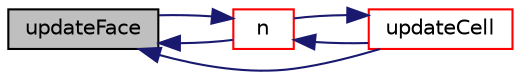 digraph "updateFace"
{
  bgcolor="transparent";
  edge [fontname="Helvetica",fontsize="10",labelfontname="Helvetica",labelfontsize="10"];
  node [fontname="Helvetica",fontsize="10",shape=record];
  rankdir="LR";
  Node1878 [label="updateFace",height=0.2,width=0.4,color="black", fillcolor="grey75", style="filled", fontcolor="black"];
  Node1878 -> Node1879 [dir="back",color="midnightblue",fontsize="10",style="solid",fontname="Helvetica"];
  Node1879 [label="n",height=0.2,width=0.4,color="red",URL="$a22233.html#ab24331228025b2f3342513002540803b"];
  Node1879 -> Node1883 [dir="back",color="midnightblue",fontsize="10",style="solid",fontname="Helvetica"];
  Node1883 [label="updateCell",height=0.2,width=0.4,color="red",URL="$a22233.html#a77204b39a1795badf6e3b5db01bef0c6",tooltip="Influence of neighbouring face. "];
  Node1883 -> Node1879 [dir="back",color="midnightblue",fontsize="10",style="solid",fontname="Helvetica"];
  Node1879 -> Node1878 [dir="back",color="midnightblue",fontsize="10",style="solid",fontname="Helvetica"];
  Node1878 -> Node1883 [dir="back",color="midnightblue",fontsize="10",style="solid",fontname="Helvetica"];
}
